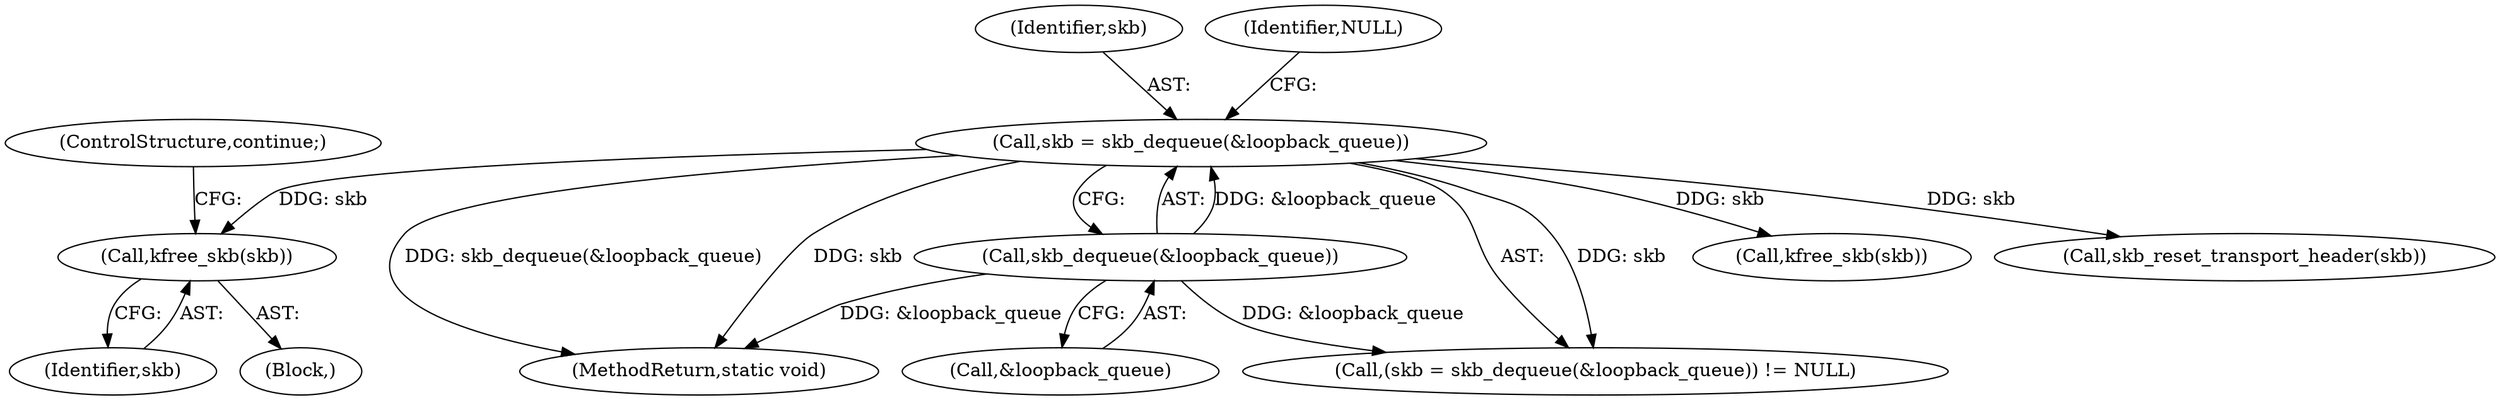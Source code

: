 digraph "0_linux_e0bccd315db0c2f919e7fcf9cb60db21d9986f52_0@API" {
"1000176" [label="(Call,kfree_skb(skb))"];
"1000112" [label="(Call,skb = skb_dequeue(&loopback_queue))"];
"1000114" [label="(Call,skb_dequeue(&loopback_queue))"];
"1000126" [label="(Call,kfree_skb(skb))"];
"1000113" [label="(Identifier,skb)"];
"1000178" [label="(ControlStructure,continue;)"];
"1000177" [label="(Identifier,skb)"];
"1000117" [label="(Identifier,NULL)"];
"1000245" [label="(MethodReturn,static void)"];
"1000175" [label="(Block,)"];
"1000115" [label="(Call,&loopback_queue)"];
"1000176" [label="(Call,kfree_skb(skb))"];
"1000111" [label="(Call,(skb = skb_dequeue(&loopback_queue)) != NULL)"];
"1000195" [label="(Call,skb_reset_transport_header(skb))"];
"1000112" [label="(Call,skb = skb_dequeue(&loopback_queue))"];
"1000114" [label="(Call,skb_dequeue(&loopback_queue))"];
"1000176" -> "1000175"  [label="AST: "];
"1000176" -> "1000177"  [label="CFG: "];
"1000177" -> "1000176"  [label="AST: "];
"1000178" -> "1000176"  [label="CFG: "];
"1000112" -> "1000176"  [label="DDG: skb"];
"1000112" -> "1000111"  [label="AST: "];
"1000112" -> "1000114"  [label="CFG: "];
"1000113" -> "1000112"  [label="AST: "];
"1000114" -> "1000112"  [label="AST: "];
"1000117" -> "1000112"  [label="CFG: "];
"1000112" -> "1000245"  [label="DDG: skb_dequeue(&loopback_queue)"];
"1000112" -> "1000245"  [label="DDG: skb"];
"1000112" -> "1000111"  [label="DDG: skb"];
"1000114" -> "1000112"  [label="DDG: &loopback_queue"];
"1000112" -> "1000126"  [label="DDG: skb"];
"1000112" -> "1000195"  [label="DDG: skb"];
"1000114" -> "1000115"  [label="CFG: "];
"1000115" -> "1000114"  [label="AST: "];
"1000114" -> "1000245"  [label="DDG: &loopback_queue"];
"1000114" -> "1000111"  [label="DDG: &loopback_queue"];
}
